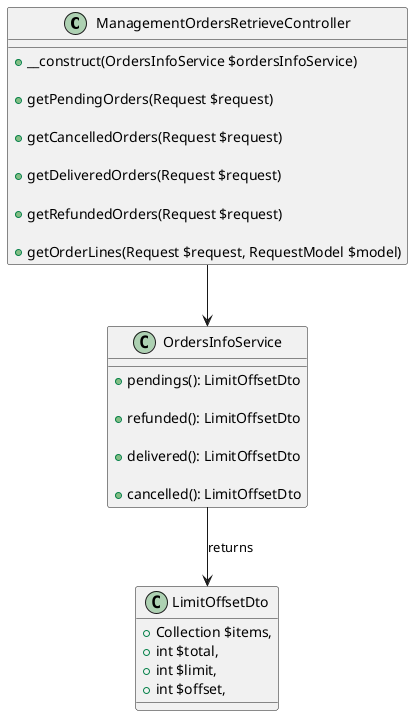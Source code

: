 @startuml

class ManagementOrdersRetrieveController {
    + __construct(OrdersInfoService $ordersInfoService)

    + getPendingOrders(Request $request)

    + getCancelledOrders(Request $request)

    + getDeliveredOrders(Request $request)

    + getRefundedOrders(Request $request)

    + getOrderLines(Request $request, RequestModel $model)
}

class OrdersInfoService {
    + pendings(): LimitOffsetDto

    + refunded(): LimitOffsetDto

    + delivered(): LimitOffsetDto

    + cancelled(): LimitOffsetDto
}

class LimitOffsetDto {
    + Collection $items,
    + int $total,
    + int $limit,
    + int $offset,
}

ManagementOrdersRetrieveController --> OrdersInfoService
OrdersInfoService --> LimitOffsetDto : returns

@enduml